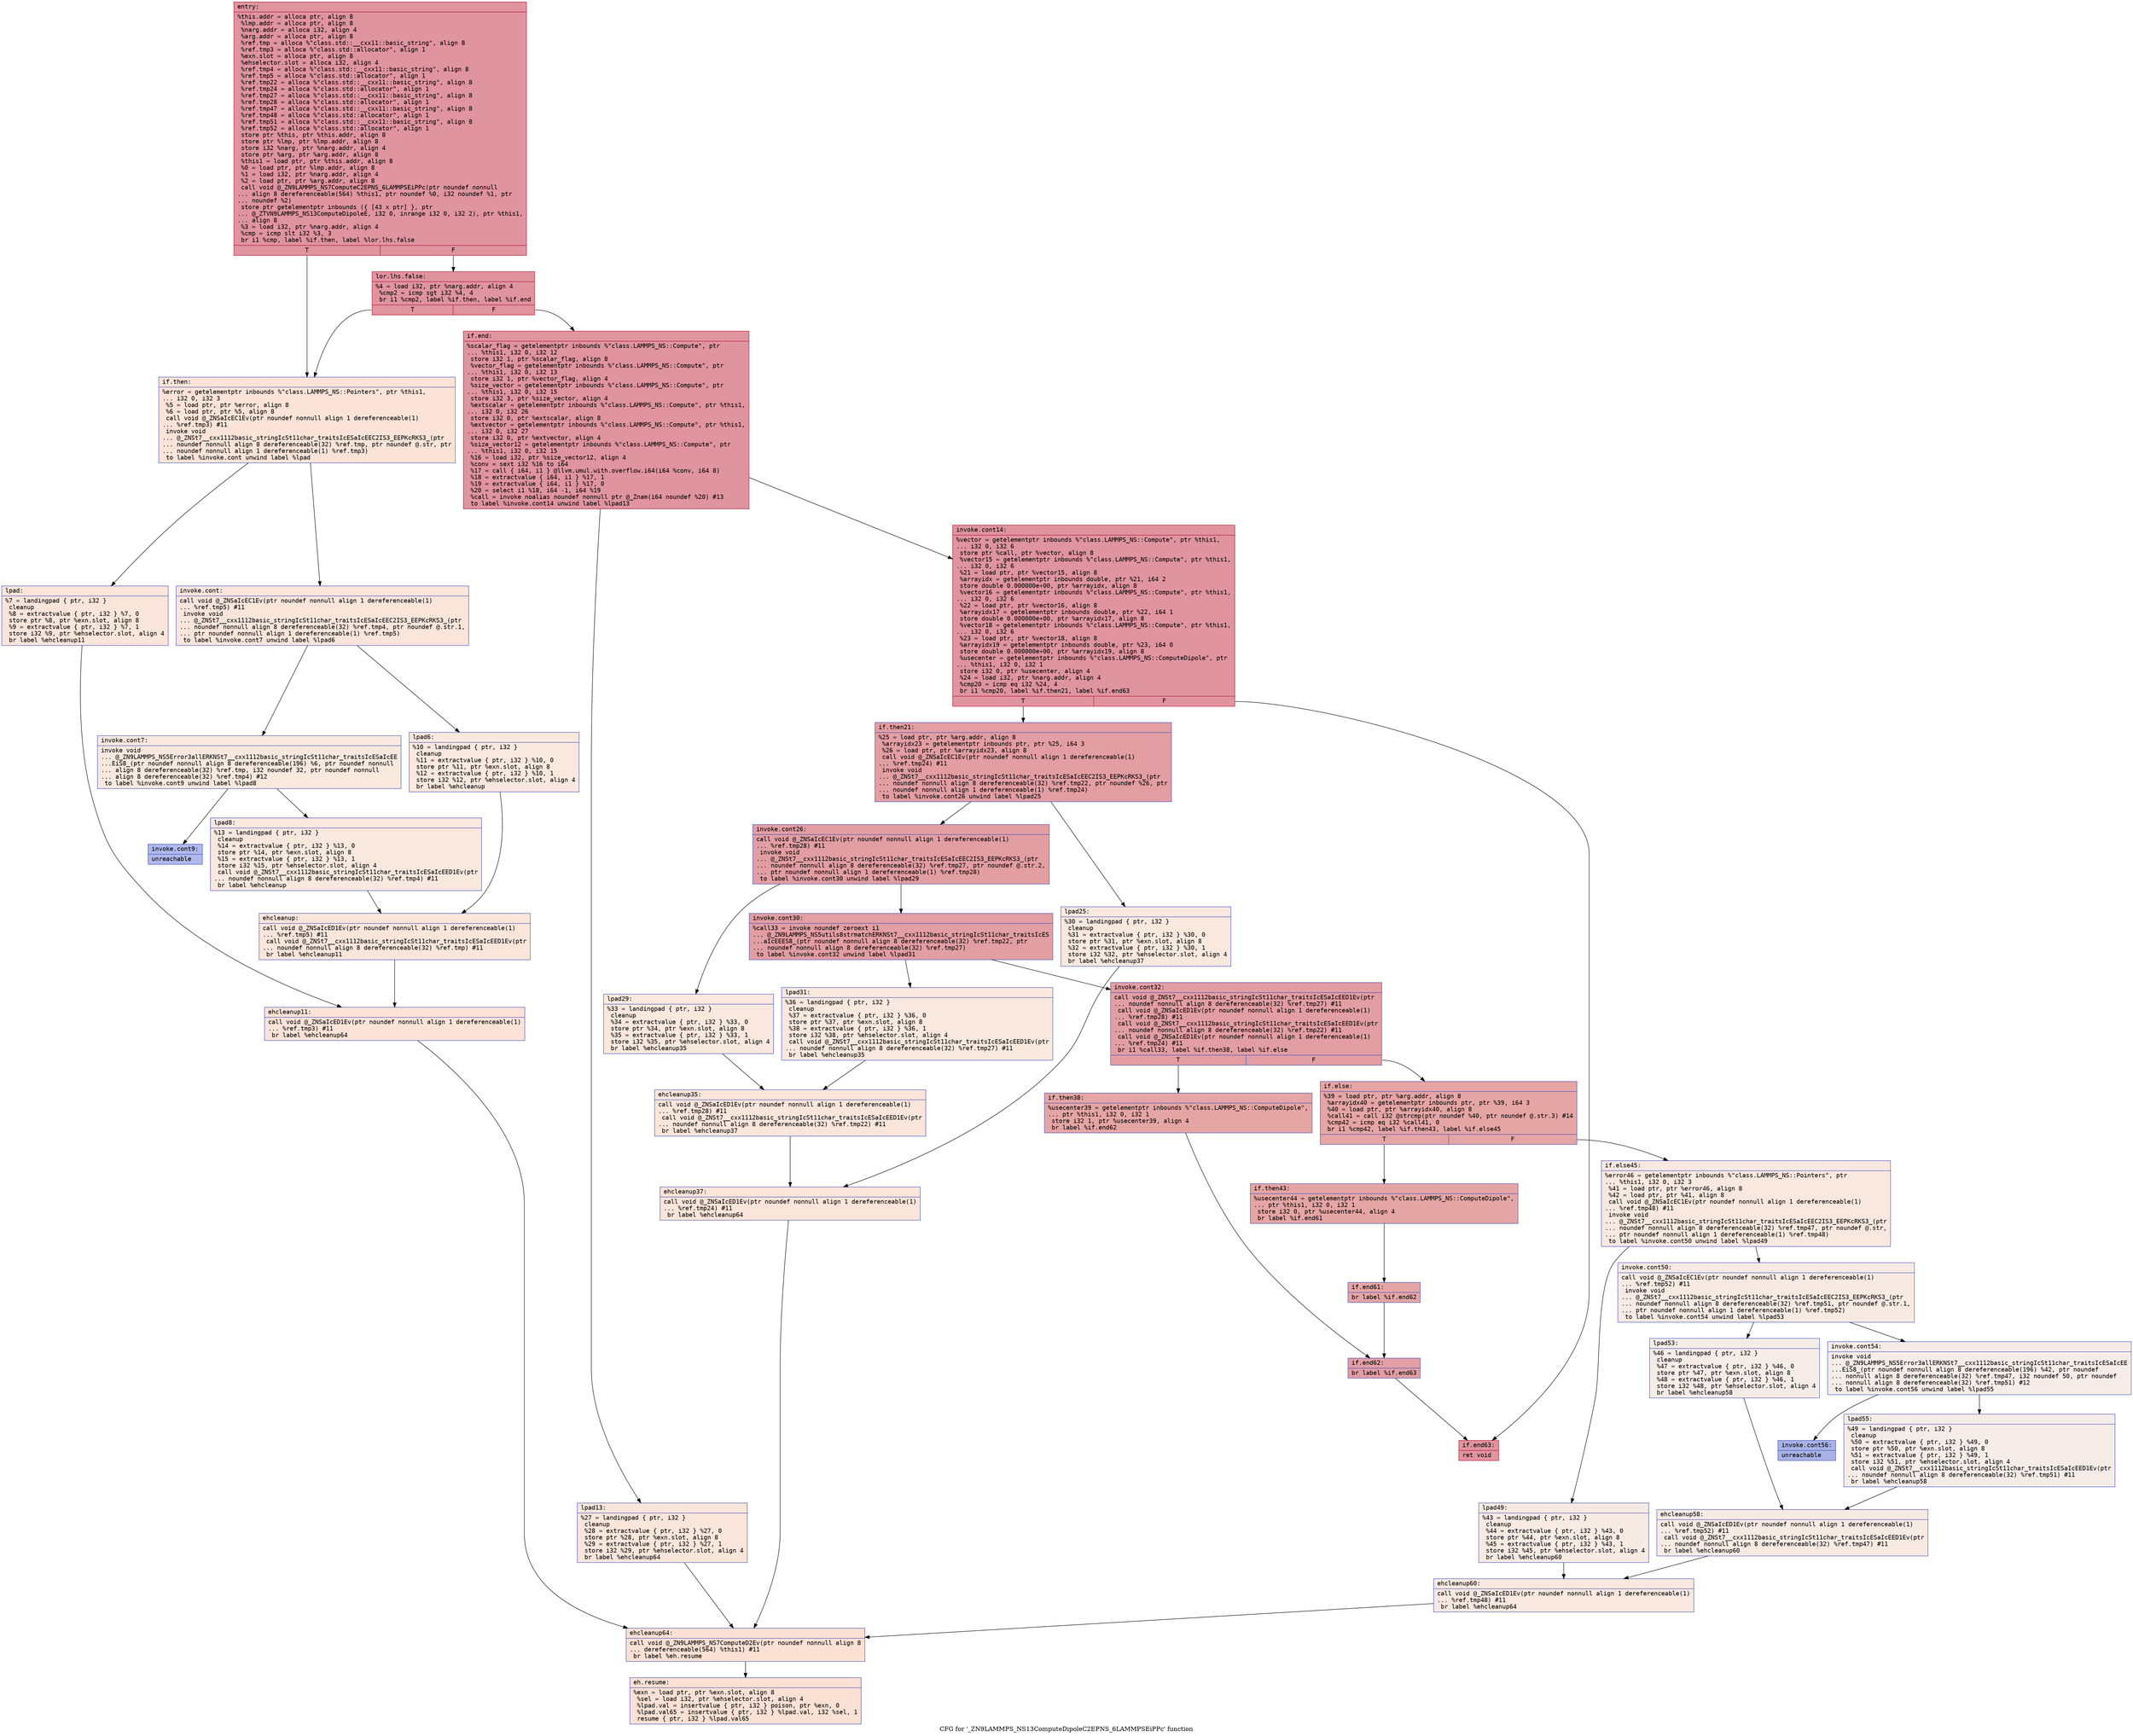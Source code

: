 digraph "CFG for '_ZN9LAMMPS_NS13ComputeDipoleC2EPNS_6LAMMPSEiPPc' function" {
	label="CFG for '_ZN9LAMMPS_NS13ComputeDipoleC2EPNS_6LAMMPSEiPPc' function";

	Node0x561bd0a21a80 [shape=record,color="#b70d28ff", style=filled, fillcolor="#b70d2870" fontname="Courier",label="{entry:\l|  %this.addr = alloca ptr, align 8\l  %lmp.addr = alloca ptr, align 8\l  %narg.addr = alloca i32, align 4\l  %arg.addr = alloca ptr, align 8\l  %ref.tmp = alloca %\"class.std::__cxx11::basic_string\", align 8\l  %ref.tmp3 = alloca %\"class.std::allocator\", align 1\l  %exn.slot = alloca ptr, align 8\l  %ehselector.slot = alloca i32, align 4\l  %ref.tmp4 = alloca %\"class.std::__cxx11::basic_string\", align 8\l  %ref.tmp5 = alloca %\"class.std::allocator\", align 1\l  %ref.tmp22 = alloca %\"class.std::__cxx11::basic_string\", align 8\l  %ref.tmp24 = alloca %\"class.std::allocator\", align 1\l  %ref.tmp27 = alloca %\"class.std::__cxx11::basic_string\", align 8\l  %ref.tmp28 = alloca %\"class.std::allocator\", align 1\l  %ref.tmp47 = alloca %\"class.std::__cxx11::basic_string\", align 8\l  %ref.tmp48 = alloca %\"class.std::allocator\", align 1\l  %ref.tmp51 = alloca %\"class.std::__cxx11::basic_string\", align 8\l  %ref.tmp52 = alloca %\"class.std::allocator\", align 1\l  store ptr %this, ptr %this.addr, align 8\l  store ptr %lmp, ptr %lmp.addr, align 8\l  store i32 %narg, ptr %narg.addr, align 4\l  store ptr %arg, ptr %arg.addr, align 8\l  %this1 = load ptr, ptr %this.addr, align 8\l  %0 = load ptr, ptr %lmp.addr, align 8\l  %1 = load i32, ptr %narg.addr, align 4\l  %2 = load ptr, ptr %arg.addr, align 8\l  call void @_ZN9LAMMPS_NS7ComputeC2EPNS_6LAMMPSEiPPc(ptr noundef nonnull\l... align 8 dereferenceable(564) %this1, ptr noundef %0, i32 noundef %1, ptr\l... noundef %2)\l  store ptr getelementptr inbounds (\{ [43 x ptr] \}, ptr\l... @_ZTVN9LAMMPS_NS13ComputeDipoleE, i32 0, inrange i32 0, i32 2), ptr %this1,\l... align 8\l  %3 = load i32, ptr %narg.addr, align 4\l  %cmp = icmp slt i32 %3, 3\l  br i1 %cmp, label %if.then, label %lor.lhs.false\l|{<s0>T|<s1>F}}"];
	Node0x561bd0a21a80:s0 -> Node0x561bd0a24160[tooltip="entry -> if.then\nProbability 0.00%" ];
	Node0x561bd0a21a80:s1 -> Node0x561bd0a24210[tooltip="entry -> lor.lhs.false\nProbability 100.00%" ];
	Node0x561bd0a24210 [shape=record,color="#b70d28ff", style=filled, fillcolor="#b70d2870" fontname="Courier",label="{lor.lhs.false:\l|  %4 = load i32, ptr %narg.addr, align 4\l  %cmp2 = icmp sgt i32 %4, 4\l  br i1 %cmp2, label %if.then, label %if.end\l|{<s0>T|<s1>F}}"];
	Node0x561bd0a24210:s0 -> Node0x561bd0a24160[tooltip="lor.lhs.false -> if.then\nProbability 0.00%" ];
	Node0x561bd0a24210:s1 -> Node0x561bd0a24500[tooltip="lor.lhs.false -> if.end\nProbability 100.00%" ];
	Node0x561bd0a24160 [shape=record,color="#3d50c3ff", style=filled, fillcolor="#f6bfa670" fontname="Courier",label="{if.then:\l|  %error = getelementptr inbounds %\"class.LAMMPS_NS::Pointers\", ptr %this1,\l... i32 0, i32 3\l  %5 = load ptr, ptr %error, align 8\l  %6 = load ptr, ptr %5, align 8\l  call void @_ZNSaIcEC1Ev(ptr noundef nonnull align 1 dereferenceable(1)\l... %ref.tmp3) #11\l  invoke void\l... @_ZNSt7__cxx1112basic_stringIcSt11char_traitsIcESaIcEEC2IS3_EEPKcRKS3_(ptr\l... noundef nonnull align 8 dereferenceable(32) %ref.tmp, ptr noundef @.str, ptr\l... noundef nonnull align 1 dereferenceable(1) %ref.tmp3)\l          to label %invoke.cont unwind label %lpad\l}"];
	Node0x561bd0a24160 -> Node0x561bd0a24ac0[tooltip="if.then -> invoke.cont\nProbability 50.00%" ];
	Node0x561bd0a24160 -> Node0x561bd0a24ba0[tooltip="if.then -> lpad\nProbability 50.00%" ];
	Node0x561bd0a24ac0 [shape=record,color="#3d50c3ff", style=filled, fillcolor="#f4c5ad70" fontname="Courier",label="{invoke.cont:\l|  call void @_ZNSaIcEC1Ev(ptr noundef nonnull align 1 dereferenceable(1)\l... %ref.tmp5) #11\l  invoke void\l... @_ZNSt7__cxx1112basic_stringIcSt11char_traitsIcESaIcEEC2IS3_EEPKcRKS3_(ptr\l... noundef nonnull align 8 dereferenceable(32) %ref.tmp4, ptr noundef @.str.1,\l... ptr noundef nonnull align 1 dereferenceable(1) %ref.tmp5)\l          to label %invoke.cont7 unwind label %lpad6\l}"];
	Node0x561bd0a24ac0 -> Node0x561bd0a24f30[tooltip="invoke.cont -> invoke.cont7\nProbability 50.00%" ];
	Node0x561bd0a24ac0 -> Node0x561bd0a25790[tooltip="invoke.cont -> lpad6\nProbability 50.00%" ];
	Node0x561bd0a24f30 [shape=record,color="#3d50c3ff", style=filled, fillcolor="#f2cab570" fontname="Courier",label="{invoke.cont7:\l|  invoke void\l... @_ZN9LAMMPS_NS5Error3allERKNSt7__cxx1112basic_stringIcSt11char_traitsIcESaIcEE\l...EiS8_(ptr noundef nonnull align 8 dereferenceable(196) %6, ptr noundef nonnull\l... align 8 dereferenceable(32) %ref.tmp, i32 noundef 32, ptr noundef nonnull\l... align 8 dereferenceable(32) %ref.tmp4) #12\l          to label %invoke.cont9 unwind label %lpad8\l}"];
	Node0x561bd0a24f30 -> Node0x561bd0a24ee0[tooltip="invoke.cont7 -> invoke.cont9\nProbability 0.00%" ];
	Node0x561bd0a24f30 -> Node0x561bd0a259f0[tooltip="invoke.cont7 -> lpad8\nProbability 100.00%" ];
	Node0x561bd0a24ee0 [shape=record,color="#3d50c3ff", style=filled, fillcolor="#4961d270" fontname="Courier",label="{invoke.cont9:\l|  unreachable\l}"];
	Node0x561bd0a24ba0 [shape=record,color="#3d50c3ff", style=filled, fillcolor="#f4c5ad70" fontname="Courier",label="{lpad:\l|  %7 = landingpad \{ ptr, i32 \}\l          cleanup\l  %8 = extractvalue \{ ptr, i32 \} %7, 0\l  store ptr %8, ptr %exn.slot, align 8\l  %9 = extractvalue \{ ptr, i32 \} %7, 1\l  store i32 %9, ptr %ehselector.slot, align 4\l  br label %ehcleanup11\l}"];
	Node0x561bd0a24ba0 -> Node0x561bd0a26090[tooltip="lpad -> ehcleanup11\nProbability 100.00%" ];
	Node0x561bd0a25790 [shape=record,color="#3d50c3ff", style=filled, fillcolor="#f2cab570" fontname="Courier",label="{lpad6:\l|  %10 = landingpad \{ ptr, i32 \}\l          cleanup\l  %11 = extractvalue \{ ptr, i32 \} %10, 0\l  store ptr %11, ptr %exn.slot, align 8\l  %12 = extractvalue \{ ptr, i32 \} %10, 1\l  store i32 %12, ptr %ehselector.slot, align 4\l  br label %ehcleanup\l}"];
	Node0x561bd0a25790 -> Node0x561bd0a263e0[tooltip="lpad6 -> ehcleanup\nProbability 100.00%" ];
	Node0x561bd0a259f0 [shape=record,color="#3d50c3ff", style=filled, fillcolor="#f2cab570" fontname="Courier",label="{lpad8:\l|  %13 = landingpad \{ ptr, i32 \}\l          cleanup\l  %14 = extractvalue \{ ptr, i32 \} %13, 0\l  store ptr %14, ptr %exn.slot, align 8\l  %15 = extractvalue \{ ptr, i32 \} %13, 1\l  store i32 %15, ptr %ehselector.slot, align 4\l  call void @_ZNSt7__cxx1112basic_stringIcSt11char_traitsIcESaIcEED1Ev(ptr\l... noundef nonnull align 8 dereferenceable(32) %ref.tmp4) #11\l  br label %ehcleanup\l}"];
	Node0x561bd0a259f0 -> Node0x561bd0a263e0[tooltip="lpad8 -> ehcleanup\nProbability 100.00%" ];
	Node0x561bd0a263e0 [shape=record,color="#3d50c3ff", style=filled, fillcolor="#f4c5ad70" fontname="Courier",label="{ehcleanup:\l|  call void @_ZNSaIcED1Ev(ptr noundef nonnull align 1 dereferenceable(1)\l... %ref.tmp5) #11\l  call void @_ZNSt7__cxx1112basic_stringIcSt11char_traitsIcESaIcEED1Ev(ptr\l... noundef nonnull align 8 dereferenceable(32) %ref.tmp) #11\l  br label %ehcleanup11\l}"];
	Node0x561bd0a263e0 -> Node0x561bd0a26090[tooltip="ehcleanup -> ehcleanup11\nProbability 100.00%" ];
	Node0x561bd0a26090 [shape=record,color="#3d50c3ff", style=filled, fillcolor="#f6bfa670" fontname="Courier",label="{ehcleanup11:\l|  call void @_ZNSaIcED1Ev(ptr noundef nonnull align 1 dereferenceable(1)\l... %ref.tmp3) #11\l  br label %ehcleanup64\l}"];
	Node0x561bd0a26090 -> Node0x561bd0a26e40[tooltip="ehcleanup11 -> ehcleanup64\nProbability 100.00%" ];
	Node0x561bd0a24500 [shape=record,color="#b70d28ff", style=filled, fillcolor="#b70d2870" fontname="Courier",label="{if.end:\l|  %scalar_flag = getelementptr inbounds %\"class.LAMMPS_NS::Compute\", ptr\l... %this1, i32 0, i32 12\l  store i32 1, ptr %scalar_flag, align 8\l  %vector_flag = getelementptr inbounds %\"class.LAMMPS_NS::Compute\", ptr\l... %this1, i32 0, i32 13\l  store i32 1, ptr %vector_flag, align 4\l  %size_vector = getelementptr inbounds %\"class.LAMMPS_NS::Compute\", ptr\l... %this1, i32 0, i32 15\l  store i32 3, ptr %size_vector, align 4\l  %extscalar = getelementptr inbounds %\"class.LAMMPS_NS::Compute\", ptr %this1,\l... i32 0, i32 26\l  store i32 0, ptr %extscalar, align 8\l  %extvector = getelementptr inbounds %\"class.LAMMPS_NS::Compute\", ptr %this1,\l... i32 0, i32 27\l  store i32 0, ptr %extvector, align 4\l  %size_vector12 = getelementptr inbounds %\"class.LAMMPS_NS::Compute\", ptr\l... %this1, i32 0, i32 15\l  %16 = load i32, ptr %size_vector12, align 4\l  %conv = sext i32 %16 to i64\l  %17 = call \{ i64, i1 \} @llvm.umul.with.overflow.i64(i64 %conv, i64 8)\l  %18 = extractvalue \{ i64, i1 \} %17, 1\l  %19 = extractvalue \{ i64, i1 \} %17, 0\l  %20 = select i1 %18, i64 -1, i64 %19\l  %call = invoke noalias noundef nonnull ptr @_Znam(i64 noundef %20) #13\l          to label %invoke.cont14 unwind label %lpad13\l}"];
	Node0x561bd0a24500 -> Node0x561bd0a27dd0[tooltip="if.end -> invoke.cont14\nProbability 100.00%" ];
	Node0x561bd0a24500 -> Node0x561bd0a27eb0[tooltip="if.end -> lpad13\nProbability 0.00%" ];
	Node0x561bd0a27dd0 [shape=record,color="#b70d28ff", style=filled, fillcolor="#b70d2870" fontname="Courier",label="{invoke.cont14:\l|  %vector = getelementptr inbounds %\"class.LAMMPS_NS::Compute\", ptr %this1,\l... i32 0, i32 6\l  store ptr %call, ptr %vector, align 8\l  %vector15 = getelementptr inbounds %\"class.LAMMPS_NS::Compute\", ptr %this1,\l... i32 0, i32 6\l  %21 = load ptr, ptr %vector15, align 8\l  %arrayidx = getelementptr inbounds double, ptr %21, i64 2\l  store double 0.000000e+00, ptr %arrayidx, align 8\l  %vector16 = getelementptr inbounds %\"class.LAMMPS_NS::Compute\", ptr %this1,\l... i32 0, i32 6\l  %22 = load ptr, ptr %vector16, align 8\l  %arrayidx17 = getelementptr inbounds double, ptr %22, i64 1\l  store double 0.000000e+00, ptr %arrayidx17, align 8\l  %vector18 = getelementptr inbounds %\"class.LAMMPS_NS::Compute\", ptr %this1,\l... i32 0, i32 6\l  %23 = load ptr, ptr %vector18, align 8\l  %arrayidx19 = getelementptr inbounds double, ptr %23, i64 0\l  store double 0.000000e+00, ptr %arrayidx19, align 8\l  %usecenter = getelementptr inbounds %\"class.LAMMPS_NS::ComputeDipole\", ptr\l... %this1, i32 0, i32 1\l  store i32 0, ptr %usecenter, align 4\l  %24 = load i32, ptr %narg.addr, align 4\l  %cmp20 = icmp eq i32 %24, 4\l  br i1 %cmp20, label %if.then21, label %if.end63\l|{<s0>T|<s1>F}}"];
	Node0x561bd0a27dd0:s0 -> Node0x561bd0a29eb0[tooltip="invoke.cont14 -> if.then21\nProbability 50.00%" ];
	Node0x561bd0a27dd0:s1 -> Node0x561bd0a29f30[tooltip="invoke.cont14 -> if.end63\nProbability 50.00%" ];
	Node0x561bd0a29eb0 [shape=record,color="#3d50c3ff", style=filled, fillcolor="#be242e70" fontname="Courier",label="{if.then21:\l|  %25 = load ptr, ptr %arg.addr, align 8\l  %arrayidx23 = getelementptr inbounds ptr, ptr %25, i64 3\l  %26 = load ptr, ptr %arrayidx23, align 8\l  call void @_ZNSaIcEC1Ev(ptr noundef nonnull align 1 dereferenceable(1)\l... %ref.tmp24) #11\l  invoke void\l... @_ZNSt7__cxx1112basic_stringIcSt11char_traitsIcESaIcEEC2IS3_EEPKcRKS3_(ptr\l... noundef nonnull align 8 dereferenceable(32) %ref.tmp22, ptr noundef %26, ptr\l... noundef nonnull align 1 dereferenceable(1) %ref.tmp24)\l          to label %invoke.cont26 unwind label %lpad25\l}"];
	Node0x561bd0a29eb0 -> Node0x561bd0a2a440[tooltip="if.then21 -> invoke.cont26\nProbability 100.00%" ];
	Node0x561bd0a29eb0 -> Node0x561bd0a2a4c0[tooltip="if.then21 -> lpad25\nProbability 0.00%" ];
	Node0x561bd0a2a440 [shape=record,color="#3d50c3ff", style=filled, fillcolor="#be242e70" fontname="Courier",label="{invoke.cont26:\l|  call void @_ZNSaIcEC1Ev(ptr noundef nonnull align 1 dereferenceable(1)\l... %ref.tmp28) #11\l  invoke void\l... @_ZNSt7__cxx1112basic_stringIcSt11char_traitsIcESaIcEEC2IS3_EEPKcRKS3_(ptr\l... noundef nonnull align 8 dereferenceable(32) %ref.tmp27, ptr noundef @.str.2,\l... ptr noundef nonnull align 1 dereferenceable(1) %ref.tmp28)\l          to label %invoke.cont30 unwind label %lpad29\l}"];
	Node0x561bd0a2a440 -> Node0x561bd0a2a840[tooltip="invoke.cont26 -> invoke.cont30\nProbability 100.00%" ];
	Node0x561bd0a2a440 -> Node0x561bd0a2a890[tooltip="invoke.cont26 -> lpad29\nProbability 0.00%" ];
	Node0x561bd0a2a840 [shape=record,color="#3d50c3ff", style=filled, fillcolor="#be242e70" fontname="Courier",label="{invoke.cont30:\l|  %call33 = invoke noundef zeroext i1\l... @_ZN9LAMMPS_NS5utils8strmatchERKNSt7__cxx1112basic_stringIcSt11char_traitsIcES\l...aIcEEES8_(ptr noundef nonnull align 8 dereferenceable(32) %ref.tmp22, ptr\l... noundef nonnull align 8 dereferenceable(32) %ref.tmp27)\l          to label %invoke.cont32 unwind label %lpad31\l}"];
	Node0x561bd0a2a840 -> Node0x561bd0a2a7f0[tooltip="invoke.cont30 -> invoke.cont32\nProbability 100.00%" ];
	Node0x561bd0a2a840 -> Node0x561bd0a2ab80[tooltip="invoke.cont30 -> lpad31\nProbability 0.00%" ];
	Node0x561bd0a2a7f0 [shape=record,color="#3d50c3ff", style=filled, fillcolor="#be242e70" fontname="Courier",label="{invoke.cont32:\l|  call void @_ZNSt7__cxx1112basic_stringIcSt11char_traitsIcESaIcEED1Ev(ptr\l... noundef nonnull align 8 dereferenceable(32) %ref.tmp27) #11\l  call void @_ZNSaIcED1Ev(ptr noundef nonnull align 1 dereferenceable(1)\l... %ref.tmp28) #11\l  call void @_ZNSt7__cxx1112basic_stringIcSt11char_traitsIcESaIcEED1Ev(ptr\l... noundef nonnull align 8 dereferenceable(32) %ref.tmp22) #11\l  call void @_ZNSaIcED1Ev(ptr noundef nonnull align 1 dereferenceable(1)\l... %ref.tmp24) #11\l  br i1 %call33, label %if.then38, label %if.else\l|{<s0>T|<s1>F}}"];
	Node0x561bd0a2a7f0:s0 -> Node0x561bd0a2b370[tooltip="invoke.cont32 -> if.then38\nProbability 50.00%" ];
	Node0x561bd0a2a7f0:s1 -> Node0x561bd0a2b3f0[tooltip="invoke.cont32 -> if.else\nProbability 50.00%" ];
	Node0x561bd0a2b370 [shape=record,color="#3d50c3ff", style=filled, fillcolor="#c5333470" fontname="Courier",label="{if.then38:\l|  %usecenter39 = getelementptr inbounds %\"class.LAMMPS_NS::ComputeDipole\",\l... ptr %this1, i32 0, i32 1\l  store i32 1, ptr %usecenter39, align 4\l  br label %if.end62\l}"];
	Node0x561bd0a2b370 -> Node0x561bd0a2b680[tooltip="if.then38 -> if.end62\nProbability 100.00%" ];
	Node0x561bd0a27eb0 [shape=record,color="#3d50c3ff", style=filled, fillcolor="#f4c5ad70" fontname="Courier",label="{lpad13:\l|  %27 = landingpad \{ ptr, i32 \}\l          cleanup\l  %28 = extractvalue \{ ptr, i32 \} %27, 0\l  store ptr %28, ptr %exn.slot, align 8\l  %29 = extractvalue \{ ptr, i32 \} %27, 1\l  store i32 %29, ptr %ehselector.slot, align 4\l  br label %ehcleanup64\l}"];
	Node0x561bd0a27eb0 -> Node0x561bd0a26e40[tooltip="lpad13 -> ehcleanup64\nProbability 100.00%" ];
	Node0x561bd0a2a4c0 [shape=record,color="#3d50c3ff", style=filled, fillcolor="#f2cab570" fontname="Courier",label="{lpad25:\l|  %30 = landingpad \{ ptr, i32 \}\l          cleanup\l  %31 = extractvalue \{ ptr, i32 \} %30, 0\l  store ptr %31, ptr %exn.slot, align 8\l  %32 = extractvalue \{ ptr, i32 \} %30, 1\l  store i32 %32, ptr %ehselector.slot, align 4\l  br label %ehcleanup37\l}"];
	Node0x561bd0a2a4c0 -> Node0x561bd0a2bd10[tooltip="lpad25 -> ehcleanup37\nProbability 100.00%" ];
	Node0x561bd0a2a890 [shape=record,color="#3d50c3ff", style=filled, fillcolor="#f2cab570" fontname="Courier",label="{lpad29:\l|  %33 = landingpad \{ ptr, i32 \}\l          cleanup\l  %34 = extractvalue \{ ptr, i32 \} %33, 0\l  store ptr %34, ptr %exn.slot, align 8\l  %35 = extractvalue \{ ptr, i32 \} %33, 1\l  store i32 %35, ptr %ehselector.slot, align 4\l  br label %ehcleanup35\l}"];
	Node0x561bd0a2a890 -> Node0x561bd0a2c0e0[tooltip="lpad29 -> ehcleanup35\nProbability 100.00%" ];
	Node0x561bd0a2ab80 [shape=record,color="#3d50c3ff", style=filled, fillcolor="#f2cab570" fontname="Courier",label="{lpad31:\l|  %36 = landingpad \{ ptr, i32 \}\l          cleanup\l  %37 = extractvalue \{ ptr, i32 \} %36, 0\l  store ptr %37, ptr %exn.slot, align 8\l  %38 = extractvalue \{ ptr, i32 \} %36, 1\l  store i32 %38, ptr %ehselector.slot, align 4\l  call void @_ZNSt7__cxx1112basic_stringIcSt11char_traitsIcESaIcEED1Ev(ptr\l... noundef nonnull align 8 dereferenceable(32) %ref.tmp27) #11\l  br label %ehcleanup35\l}"];
	Node0x561bd0a2ab80 -> Node0x561bd0a2c0e0[tooltip="lpad31 -> ehcleanup35\nProbability 100.00%" ];
	Node0x561bd0a2c0e0 [shape=record,color="#3d50c3ff", style=filled, fillcolor="#f4c5ad70" fontname="Courier",label="{ehcleanup35:\l|  call void @_ZNSaIcED1Ev(ptr noundef nonnull align 1 dereferenceable(1)\l... %ref.tmp28) #11\l  call void @_ZNSt7__cxx1112basic_stringIcSt11char_traitsIcESaIcEED1Ev(ptr\l... noundef nonnull align 8 dereferenceable(32) %ref.tmp22) #11\l  br label %ehcleanup37\l}"];
	Node0x561bd0a2c0e0 -> Node0x561bd0a2bd10[tooltip="ehcleanup35 -> ehcleanup37\nProbability 100.00%" ];
	Node0x561bd0a2bd10 [shape=record,color="#3d50c3ff", style=filled, fillcolor="#f5c1a970" fontname="Courier",label="{ehcleanup37:\l|  call void @_ZNSaIcED1Ev(ptr noundef nonnull align 1 dereferenceable(1)\l... %ref.tmp24) #11\l  br label %ehcleanup64\l}"];
	Node0x561bd0a2bd10 -> Node0x561bd0a26e40[tooltip="ehcleanup37 -> ehcleanup64\nProbability 100.00%" ];
	Node0x561bd0a2b3f0 [shape=record,color="#3d50c3ff", style=filled, fillcolor="#c5333470" fontname="Courier",label="{if.else:\l|  %39 = load ptr, ptr %arg.addr, align 8\l  %arrayidx40 = getelementptr inbounds ptr, ptr %39, i64 3\l  %40 = load ptr, ptr %arrayidx40, align 8\l  %call41 = call i32 @strcmp(ptr noundef %40, ptr noundef @.str.3) #14\l  %cmp42 = icmp eq i32 %call41, 0\l  br i1 %cmp42, label %if.then43, label %if.else45\l|{<s0>T|<s1>F}}"];
	Node0x561bd0a2b3f0:s0 -> Node0x561bd0a2de70[tooltip="if.else -> if.then43\nProbability 100.00%" ];
	Node0x561bd0a2b3f0:s1 -> Node0x561bd0a2def0[tooltip="if.else -> if.else45\nProbability 0.00%" ];
	Node0x561bd0a2de70 [shape=record,color="#3d50c3ff", style=filled, fillcolor="#c5333470" fontname="Courier",label="{if.then43:\l|  %usecenter44 = getelementptr inbounds %\"class.LAMMPS_NS::ComputeDipole\",\l... ptr %this1, i32 0, i32 1\l  store i32 0, ptr %usecenter44, align 4\l  br label %if.end61\l}"];
	Node0x561bd0a2de70 -> Node0x561bd0a2e1b0[tooltip="if.then43 -> if.end61\nProbability 100.00%" ];
	Node0x561bd0a2def0 [shape=record,color="#3d50c3ff", style=filled, fillcolor="#f1ccb870" fontname="Courier",label="{if.else45:\l|  %error46 = getelementptr inbounds %\"class.LAMMPS_NS::Pointers\", ptr\l... %this1, i32 0, i32 3\l  %41 = load ptr, ptr %error46, align 8\l  %42 = load ptr, ptr %41, align 8\l  call void @_ZNSaIcEC1Ev(ptr noundef nonnull align 1 dereferenceable(1)\l... %ref.tmp48) #11\l  invoke void\l... @_ZNSt7__cxx1112basic_stringIcSt11char_traitsIcESaIcEEC2IS3_EEPKcRKS3_(ptr\l... noundef nonnull align 8 dereferenceable(32) %ref.tmp47, ptr noundef @.str,\l... ptr noundef nonnull align 1 dereferenceable(1) %ref.tmp48)\l          to label %invoke.cont50 unwind label %lpad49\l}"];
	Node0x561bd0a2def0 -> Node0x561bd0a25350[tooltip="if.else45 -> invoke.cont50\nProbability 50.00%" ];
	Node0x561bd0a2def0 -> Node0x561bd0a253d0[tooltip="if.else45 -> lpad49\nProbability 50.00%" ];
	Node0x561bd0a25350 [shape=record,color="#3d50c3ff", style=filled, fillcolor="#eed0c070" fontname="Courier",label="{invoke.cont50:\l|  call void @_ZNSaIcEC1Ev(ptr noundef nonnull align 1 dereferenceable(1)\l... %ref.tmp52) #11\l  invoke void\l... @_ZNSt7__cxx1112basic_stringIcSt11char_traitsIcESaIcEEC2IS3_EEPKcRKS3_(ptr\l... noundef nonnull align 8 dereferenceable(32) %ref.tmp51, ptr noundef @.str.1,\l... ptr noundef nonnull align 1 dereferenceable(1) %ref.tmp52)\l          to label %invoke.cont54 unwind label %lpad53\l}"];
	Node0x561bd0a25350 -> Node0x561bd0a2f240[tooltip="invoke.cont50 -> invoke.cont54\nProbability 50.00%" ];
	Node0x561bd0a25350 -> Node0x561bd0a2f290[tooltip="invoke.cont50 -> lpad53\nProbability 50.00%" ];
	Node0x561bd0a2f240 [shape=record,color="#3d50c3ff", style=filled, fillcolor="#ead5c970" fontname="Courier",label="{invoke.cont54:\l|  invoke void\l... @_ZN9LAMMPS_NS5Error3allERKNSt7__cxx1112basic_stringIcSt11char_traitsIcESaIcEE\l...EiS8_(ptr noundef nonnull align 8 dereferenceable(196) %42, ptr noundef\l... nonnull align 8 dereferenceable(32) %ref.tmp47, i32 noundef 50, ptr noundef\l... nonnull align 8 dereferenceable(32) %ref.tmp51) #12\l          to label %invoke.cont56 unwind label %lpad55\l}"];
	Node0x561bd0a2f240 -> Node0x561bd0a25700[tooltip="invoke.cont54 -> invoke.cont56\nProbability 0.00%" ];
	Node0x561bd0a2f240 -> Node0x561bd0a2f570[tooltip="invoke.cont54 -> lpad55\nProbability 100.00%" ];
	Node0x561bd0a25700 [shape=record,color="#3d50c3ff", style=filled, fillcolor="#3d50c370" fontname="Courier",label="{invoke.cont56:\l|  unreachable\l}"];
	Node0x561bd0a253d0 [shape=record,color="#3d50c3ff", style=filled, fillcolor="#eed0c070" fontname="Courier",label="{lpad49:\l|  %43 = landingpad \{ ptr, i32 \}\l          cleanup\l  %44 = extractvalue \{ ptr, i32 \} %43, 0\l  store ptr %44, ptr %exn.slot, align 8\l  %45 = extractvalue \{ ptr, i32 \} %43, 1\l  store i32 %45, ptr %ehselector.slot, align 4\l  br label %ehcleanup60\l}"];
	Node0x561bd0a253d0 -> Node0x561bd0a2fb30[tooltip="lpad49 -> ehcleanup60\nProbability 100.00%" ];
	Node0x561bd0a2f290 [shape=record,color="#3d50c3ff", style=filled, fillcolor="#ead5c970" fontname="Courier",label="{lpad53:\l|  %46 = landingpad \{ ptr, i32 \}\l          cleanup\l  %47 = extractvalue \{ ptr, i32 \} %46, 0\l  store ptr %47, ptr %exn.slot, align 8\l  %48 = extractvalue \{ ptr, i32 \} %46, 1\l  store i32 %48, ptr %ehselector.slot, align 4\l  br label %ehcleanup58\l}"];
	Node0x561bd0a2f290 -> Node0x561bd0a30690[tooltip="lpad53 -> ehcleanup58\nProbability 100.00%" ];
	Node0x561bd0a2f570 [shape=record,color="#3d50c3ff", style=filled, fillcolor="#ead5c970" fontname="Courier",label="{lpad55:\l|  %49 = landingpad \{ ptr, i32 \}\l          cleanup\l  %50 = extractvalue \{ ptr, i32 \} %49, 0\l  store ptr %50, ptr %exn.slot, align 8\l  %51 = extractvalue \{ ptr, i32 \} %49, 1\l  store i32 %51, ptr %ehselector.slot, align 4\l  call void @_ZNSt7__cxx1112basic_stringIcSt11char_traitsIcESaIcEED1Ev(ptr\l... noundef nonnull align 8 dereferenceable(32) %ref.tmp51) #11\l  br label %ehcleanup58\l}"];
	Node0x561bd0a2f570 -> Node0x561bd0a30690[tooltip="lpad55 -> ehcleanup58\nProbability 100.00%" ];
	Node0x561bd0a30690 [shape=record,color="#3d50c3ff", style=filled, fillcolor="#eed0c070" fontname="Courier",label="{ehcleanup58:\l|  call void @_ZNSaIcED1Ev(ptr noundef nonnull align 1 dereferenceable(1)\l... %ref.tmp52) #11\l  call void @_ZNSt7__cxx1112basic_stringIcSt11char_traitsIcESaIcEED1Ev(ptr\l... noundef nonnull align 8 dereferenceable(32) %ref.tmp47) #11\l  br label %ehcleanup60\l}"];
	Node0x561bd0a30690 -> Node0x561bd0a2fb30[tooltip="ehcleanup58 -> ehcleanup60\nProbability 100.00%" ];
	Node0x561bd0a2fb30 [shape=record,color="#3d50c3ff", style=filled, fillcolor="#f1ccb870" fontname="Courier",label="{ehcleanup60:\l|  call void @_ZNSaIcED1Ev(ptr noundef nonnull align 1 dereferenceable(1)\l... %ref.tmp48) #11\l  br label %ehcleanup64\l}"];
	Node0x561bd0a2fb30 -> Node0x561bd0a26e40[tooltip="ehcleanup60 -> ehcleanup64\nProbability 100.00%" ];
	Node0x561bd0a2e1b0 [shape=record,color="#3d50c3ff", style=filled, fillcolor="#c5333470" fontname="Courier",label="{if.end61:\l|  br label %if.end62\l}"];
	Node0x561bd0a2e1b0 -> Node0x561bd0a2b680[tooltip="if.end61 -> if.end62\nProbability 100.00%" ];
	Node0x561bd0a2b680 [shape=record,color="#3d50c3ff", style=filled, fillcolor="#be242e70" fontname="Courier",label="{if.end62:\l|  br label %if.end63\l}"];
	Node0x561bd0a2b680 -> Node0x561bd0a29f30[tooltip="if.end62 -> if.end63\nProbability 100.00%" ];
	Node0x561bd0a29f30 [shape=record,color="#b70d28ff", style=filled, fillcolor="#b70d2870" fontname="Courier",label="{if.end63:\l|  ret void\l}"];
	Node0x561bd0a26e40 [shape=record,color="#3d50c3ff", style=filled, fillcolor="#f7b99e70" fontname="Courier",label="{ehcleanup64:\l|  call void @_ZN9LAMMPS_NS7ComputeD2Ev(ptr noundef nonnull align 8\l... dereferenceable(564) %this1) #11\l  br label %eh.resume\l}"];
	Node0x561bd0a26e40 -> Node0x561bd0a312a0[tooltip="ehcleanup64 -> eh.resume\nProbability 100.00%" ];
	Node0x561bd0a312a0 [shape=record,color="#3d50c3ff", style=filled, fillcolor="#f7b99e70" fontname="Courier",label="{eh.resume:\l|  %exn = load ptr, ptr %exn.slot, align 8\l  %sel = load i32, ptr %ehselector.slot, align 4\l  %lpad.val = insertvalue \{ ptr, i32 \} poison, ptr %exn, 0\l  %lpad.val65 = insertvalue \{ ptr, i32 \} %lpad.val, i32 %sel, 1\l  resume \{ ptr, i32 \} %lpad.val65\l}"];
}
